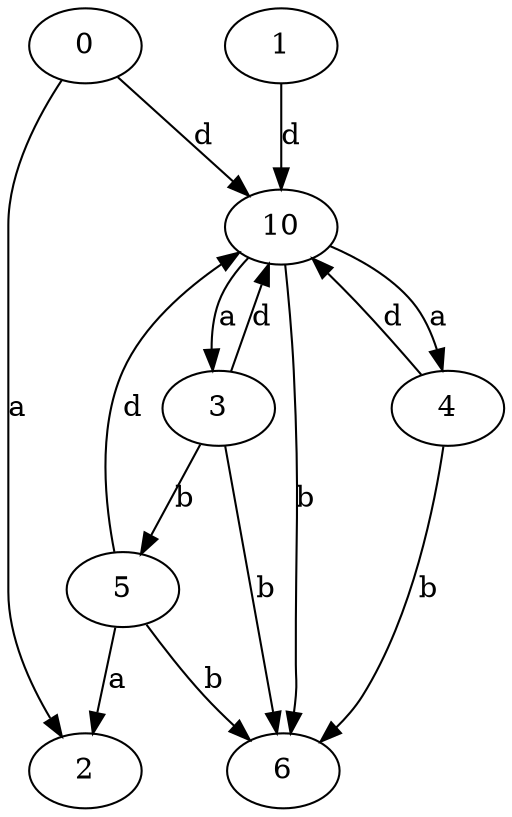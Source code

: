strict digraph  {
2;
0;
3;
4;
5;
6;
1;
10;
0 -> 2  [label=a];
0 -> 10  [label=d];
3 -> 5  [label=b];
3 -> 6  [label=b];
3 -> 10  [label=d];
4 -> 6  [label=b];
4 -> 10  [label=d];
5 -> 2  [label=a];
5 -> 6  [label=b];
5 -> 10  [label=d];
1 -> 10  [label=d];
10 -> 3  [label=a];
10 -> 4  [label=a];
10 -> 6  [label=b];
}
